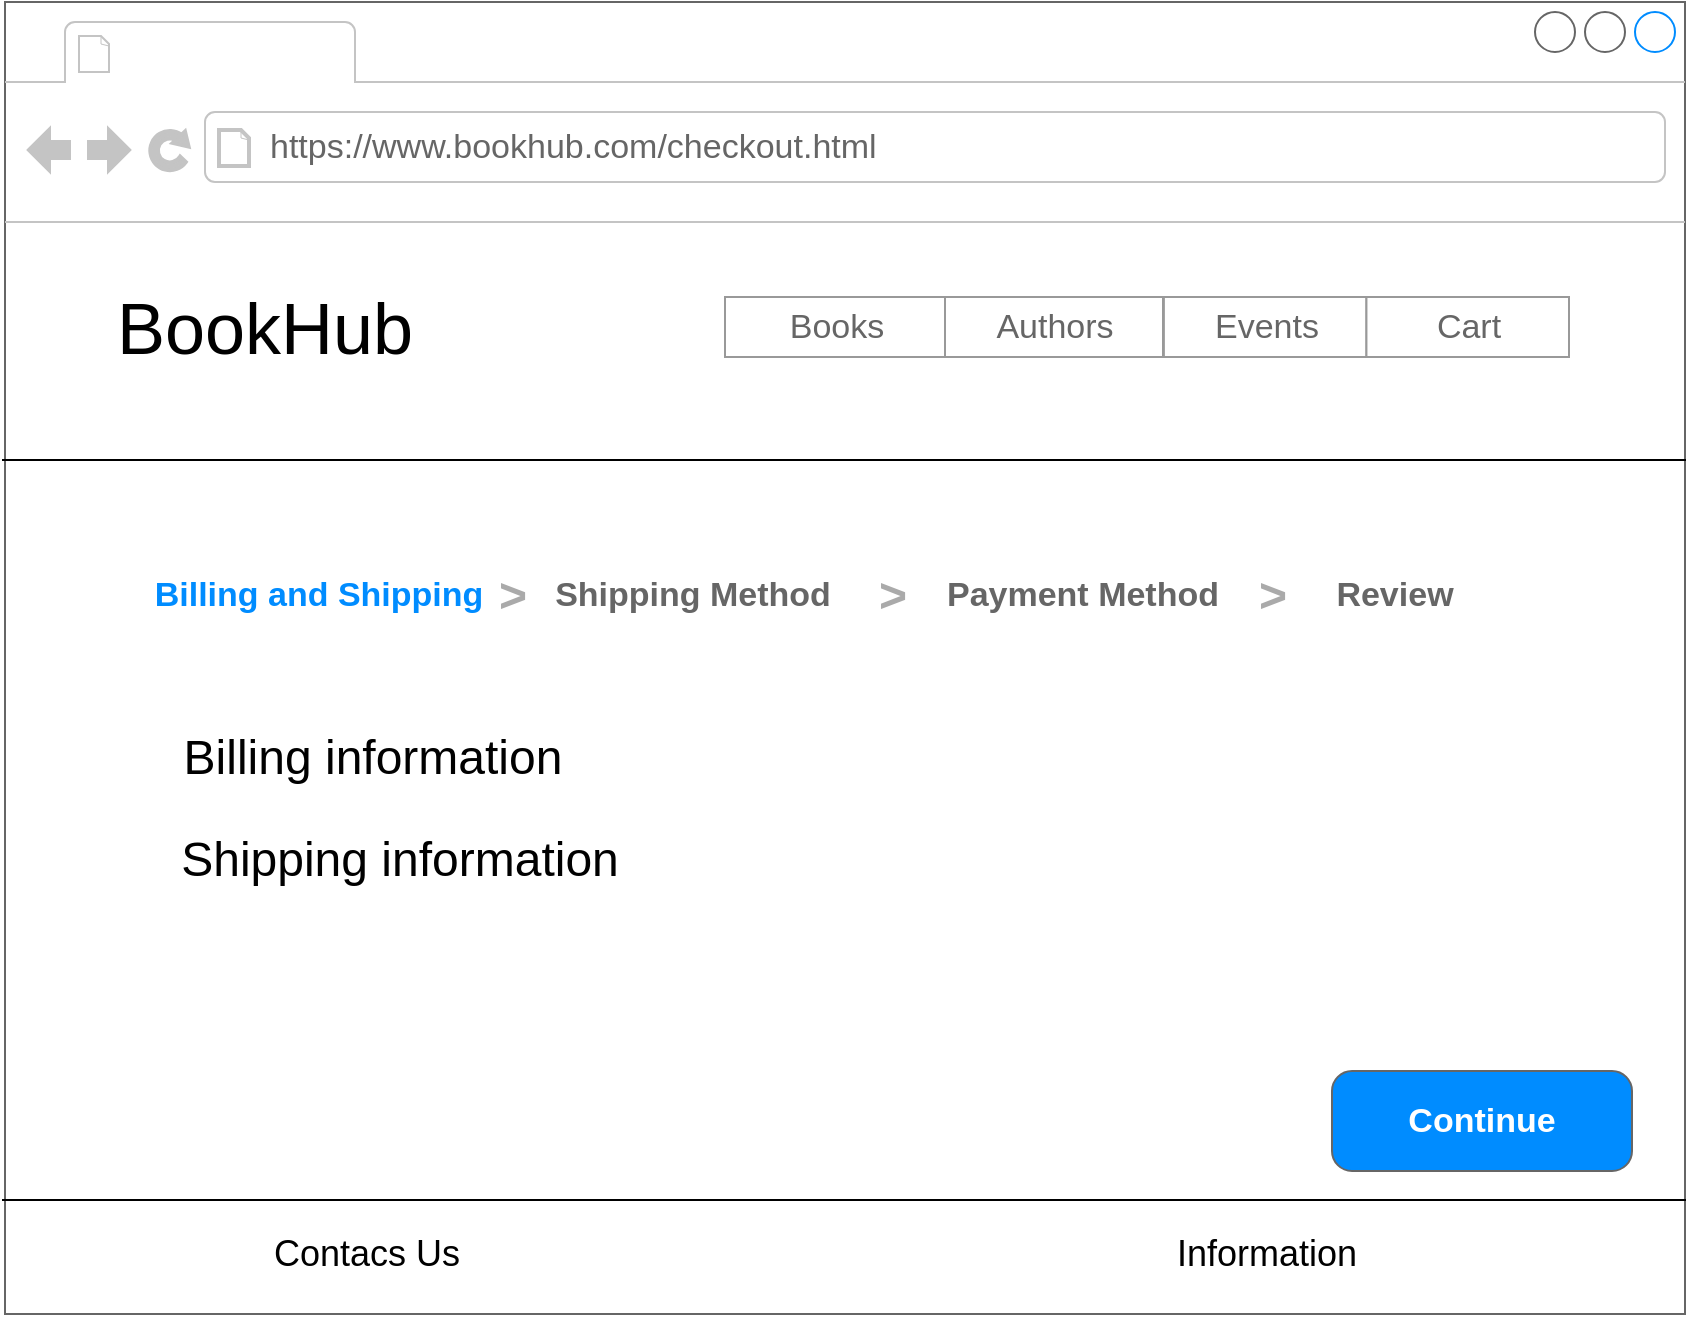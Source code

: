 <mxfile version="10.8.1" type="device"><diagram id="2fuwYE4tPdZ0bRQL50rZ" name="Page-3"><mxGraphModel dx="1207" dy="645" grid="0" gridSize="10" guides="1" tooltips="1" connect="1" arrows="1" fold="1" page="1" pageScale="1" pageWidth="827" pageHeight="1169" math="0" shadow="0"><root><mxCell id="_cAGtymyQdYTcpMUowJ--0"/><mxCell id="_cAGtymyQdYTcpMUowJ--1" parent="_cAGtymyQdYTcpMUowJ--0"/><mxCell id="Wj_hTVPUTUDSRRmb9nRt-0" value="" style="strokeWidth=1;shadow=0;dashed=0;align=center;html=1;shape=mxgraph.mockup.containers.browserWindow;rSize=0;fillColor=#ffffff;strokeColor=#666666;strokeColor2=#008cff;strokeColor3=#c4c4c4;mainText=,;recursiveResize=0;" vertex="1" parent="_cAGtymyQdYTcpMUowJ--1"><mxGeometry x="48.5" y="24" width="840" height="656" as="geometry"/></mxCell><mxCell id="Wj_hTVPUTUDSRRmb9nRt-1" value="" style="strokeWidth=1;shadow=0;dashed=0;align=center;html=1;shape=mxgraph.mockup.containers.anchor;fontSize=17;fontColor=#666666;align=left;" vertex="1" parent="Wj_hTVPUTUDSRRmb9nRt-0"><mxGeometry x="60" y="12" width="110" height="26" as="geometry"/></mxCell><mxCell id="Wj_hTVPUTUDSRRmb9nRt-2" value="https://www.bookhub.com/checkout.html&lt;br&gt;" style="strokeWidth=1;shadow=0;dashed=0;align=center;html=1;shape=mxgraph.mockup.containers.anchor;rSize=0;fontSize=17;fontColor=#666666;align=left;" vertex="1" parent="Wj_hTVPUTUDSRRmb9nRt-0"><mxGeometry x="130" y="60" width="250" height="26" as="geometry"/></mxCell><mxCell id="Wj_hTVPUTUDSRRmb9nRt-23" value="&lt;font style=&quot;font-size: 36px&quot;&gt;BookHub&lt;/font&gt;&lt;br&gt;" style="text;html=1;strokeColor=none;fillColor=none;align=center;verticalAlign=middle;whiteSpace=wrap;rounded=0;" vertex="1" parent="Wj_hTVPUTUDSRRmb9nRt-0"><mxGeometry x="41.5" y="132.5" width="177" height="60" as="geometry"/></mxCell><mxCell id="Wj_hTVPUTUDSRRmb9nRt-14" value="" style="strokeWidth=1;shadow=0;dashed=0;align=center;html=1;shape=mxgraph.mockup.forms.rrect;rSize=0;strokeColor=#999999;fillColor=#ffffff;" vertex="1" parent="Wj_hTVPUTUDSRRmb9nRt-0"><mxGeometry x="360" y="147.5" width="422" height="30" as="geometry"/></mxCell><mxCell id="Wj_hTVPUTUDSRRmb9nRt-15" value="Books" style="strokeColor=inherit;fillColor=inherit;gradientColor=inherit;strokeWidth=1;shadow=0;dashed=0;align=center;html=1;shape=mxgraph.mockup.forms.rrect;rSize=0;fontSize=17;fontColor=#666666;" vertex="1" parent="Wj_hTVPUTUDSRRmb9nRt-14"><mxGeometry width="110" height="30" as="geometry"/></mxCell><mxCell id="Wj_hTVPUTUDSRRmb9nRt-16" value="Authors" style="strokeColor=inherit;fillColor=inherit;gradientColor=inherit;strokeWidth=1;shadow=0;dashed=0;align=center;html=1;shape=mxgraph.mockup.forms.rrect;rSize=0;fontSize=17;fontColor=#666666;" vertex="1" parent="Wj_hTVPUTUDSRRmb9nRt-14"><mxGeometry x="110" width="109" height="30" as="geometry"/></mxCell><mxCell id="Wj_hTVPUTUDSRRmb9nRt-17" value="Events" style="strokeColor=inherit;fillColor=inherit;gradientColor=inherit;strokeWidth=1;shadow=0;dashed=0;align=center;html=1;shape=mxgraph.mockup.forms.rrect;rSize=0;fontSize=17;fontColor=#666666;" vertex="1" parent="Wj_hTVPUTUDSRRmb9nRt-14"><mxGeometry x="219.44" width="101.28" height="30" as="geometry"/></mxCell><mxCell id="Wj_hTVPUTUDSRRmb9nRt-18" value="Cart" style="strokeColor=inherit;fillColor=inherit;gradientColor=inherit;strokeWidth=1;shadow=0;dashed=0;align=center;html=1;shape=mxgraph.mockup.forms.rrect;rSize=0;fontSize=17;fontColor=#666666;" vertex="1" parent="Wj_hTVPUTUDSRRmb9nRt-14"><mxGeometry x="320.72" width="101.28" height="30" as="geometry"/></mxCell><mxCell id="Wj_hTVPUTUDSRRmb9nRt-29" value="&lt;font style=&quot;font-size: 18px&quot;&gt;Contacs Us&lt;/font&gt;&lt;br&gt;" style="text;html=1;strokeColor=none;fillColor=none;align=center;verticalAlign=middle;whiteSpace=wrap;rounded=0;" vertex="1" parent="Wj_hTVPUTUDSRRmb9nRt-0"><mxGeometry x="121" y="606" width="119" height="40" as="geometry"/></mxCell><mxCell id="Wj_hTVPUTUDSRRmb9nRt-30" value="&lt;font style=&quot;font-size: 18px&quot;&gt;Information&lt;/font&gt;&lt;br&gt;" style="text;html=1;strokeColor=none;fillColor=none;align=center;verticalAlign=middle;whiteSpace=wrap;rounded=0;" vertex="1" parent="Wj_hTVPUTUDSRRmb9nRt-0"><mxGeometry x="571" y="606" width="119" height="40" as="geometry"/></mxCell><mxCell id="B5abtC58vUyeeaZMiuM_-163" value="Continue" style="strokeWidth=1;shadow=0;dashed=0;align=center;html=1;shape=mxgraph.mockup.buttons.button;strokeColor=#666666;fontColor=#ffffff;mainText=;buttonStyle=round;fontSize=17;fontStyle=1;fillColor=#008cff;whiteSpace=wrap;" vertex="1" parent="Wj_hTVPUTUDSRRmb9nRt-0"><mxGeometry x="663.5" y="534.5" width="150" height="50" as="geometry"/></mxCell><mxCell id="B5abtC58vUyeeaZMiuM_-168" value="&lt;font style=&quot;font-size: 24px&quot;&gt;Billing information&lt;/font&gt;" style="text;html=1;strokeColor=none;fillColor=none;align=center;verticalAlign=middle;whiteSpace=wrap;rounded=0;" vertex="1" parent="Wj_hTVPUTUDSRRmb9nRt-0"><mxGeometry x="76" y="368" width="215" height="20" as="geometry"/></mxCell><mxCell id="B5abtC58vUyeeaZMiuM_-170" value="&lt;font style=&quot;font-size: 24px&quot;&gt;Shipping information&lt;/font&gt;" style="text;html=1;strokeColor=none;fillColor=none;align=center;verticalAlign=middle;whiteSpace=wrap;rounded=0;" vertex="1" parent="Wj_hTVPUTUDSRRmb9nRt-0"><mxGeometry x="83" y="419" width="228" height="20" as="geometry"/></mxCell><mxCell id="B5abtC58vUyeeaZMiuM_-183" value="&gt;" style="strokeWidth=1;shadow=0;dashed=0;align=center;html=1;shape=mxgraph.mockup.navigation.anchor;fontSize=24;fontColor=#aaaaaa;fontStyle=1;fillColor=none;" vertex="1" parent="Wj_hTVPUTUDSRRmb9nRt-0"><mxGeometry x="243.5" y="282" width="20" height="30" as="geometry"/></mxCell><mxCell id="B5abtC58vUyeeaZMiuM_-184" value="Shipping Method" style="strokeWidth=1;shadow=0;dashed=0;align=center;html=1;shape=mxgraph.mockup.navigation.anchor;fontSize=17;fontColor=#666666;fontStyle=1;fillColor=none;" vertex="1" parent="Wj_hTVPUTUDSRRmb9nRt-0"><mxGeometry x="313.5" y="282" width="60" height="30" as="geometry"/></mxCell><mxCell id="B5abtC58vUyeeaZMiuM_-185" value="&gt;" style="strokeWidth=1;shadow=0;dashed=0;align=center;html=1;shape=mxgraph.mockup.navigation.anchor;fontSize=24;fontColor=#aaaaaa;fontStyle=1;fillColor=none;" vertex="1" parent="Wj_hTVPUTUDSRRmb9nRt-0"><mxGeometry x="433.5" y="282" width="20" height="30" as="geometry"/></mxCell><mxCell id="B5abtC58vUyeeaZMiuM_-187" value="&gt;" style="strokeWidth=1;shadow=0;dashed=0;align=center;html=1;shape=mxgraph.mockup.navigation.anchor;fontSize=24;fontColor=#aaaaaa;fontStyle=1;fillColor=none;" vertex="1" parent="Wj_hTVPUTUDSRRmb9nRt-0"><mxGeometry x="623.5" y="282" width="20" height="30" as="geometry"/></mxCell><mxCell id="B5abtC58vUyeeaZMiuM_-213" value="Review" style="strokeWidth=1;shadow=0;dashed=0;align=center;html=1;shape=mxgraph.mockup.navigation.anchor;fontSize=17;fontColor=#666666;fontStyle=1;fillColor=none;" vertex="1" parent="Wj_hTVPUTUDSRRmb9nRt-0"><mxGeometry x="664.5" y="282" width="60" height="30" as="geometry"/></mxCell><mxCell id="B5abtC58vUyeeaZMiuM_-225" value="Billing and Shipping" style="strokeWidth=1;shadow=0;dashed=0;align=center;html=1;shape=mxgraph.mockup.navigation.anchor;fontSize=17;fontColor=#008cff;fontStyle=1;fillColor=#3D5DFF;" vertex="1" parent="Wj_hTVPUTUDSRRmb9nRt-0"><mxGeometry x="126" y="282" width="60" height="30" as="geometry"/></mxCell><mxCell id="Wj_hTVPUTUDSRRmb9nRt-26" value="" style="endArrow=none;html=1;entryX=0;entryY=0.419;entryDx=0;entryDy=0;entryPerimeter=0;" edge="1" parent="_cAGtymyQdYTcpMUowJ--1"><mxGeometry width="50" height="50" relative="1" as="geometry"><mxPoint x="889" y="253" as="sourcePoint"/><mxPoint x="47" y="253" as="targetPoint"/></mxGeometry></mxCell><mxCell id="Wj_hTVPUTUDSRRmb9nRt-28" value="" style="endArrow=none;html=1;entryX=0;entryY=0.419;entryDx=0;entryDy=0;entryPerimeter=0;" edge="1" parent="_cAGtymyQdYTcpMUowJ--1"><mxGeometry width="50" height="50" relative="1" as="geometry"><mxPoint x="889" y="623" as="sourcePoint"/><mxPoint x="47" y="623" as="targetPoint"/></mxGeometry></mxCell><mxCell id="B5abtC58vUyeeaZMiuM_-212" value="Payment Method" style="strokeWidth=1;shadow=0;dashed=0;align=center;html=1;shape=mxgraph.mockup.navigation.anchor;fontSize=17;fontColor=#666666;fontStyle=1;fillColor=none;" vertex="1" parent="_cAGtymyQdYTcpMUowJ--1"><mxGeometry x="557" y="306" width="60" height="30" as="geometry"/></mxCell></root></mxGraphModel></diagram></mxfile>